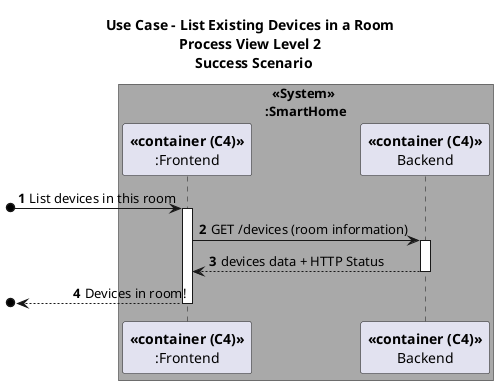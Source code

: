 @startuml

title Use Case - List Existing Devices in a Room \nProcess View Level 2 \n Success Scenario
/'
As a Room Owner [or Power User, or Administrator], I want to get a list of all
devices in a room.
'/
autonumber

participant "**<<container (C4)>>**\nBackend" as BE

!pragma teoz true
box "  <<System>>\n:SmartHome" #DarkGrey

participant "**<<container (C4)>>**\n:Frontend" as FE
participant "**<<container (C4)>>**\n:Backend" as BE

[o-> FE : List devices in this room
activate FE
FE -> BE : GET /devices (room information)
activate BE
BE --> FE : devices data + HTTP Status
deactivate BE
[o<-- FE : Devices in room!
deactivate FE
end box


@enduml
